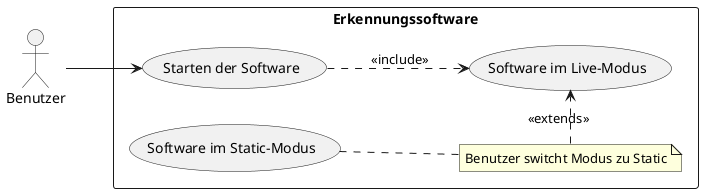@startuml
left to right direction
actor Benutzer as User
rectangle "Erkennungssoftware" {
    note "Benutzer switcht Modus zu Static" as n1
    usecase (Starten der Software) as Start
    usecase (Software im Live-Modus) as live
    usecase (Software im Static-Modus) as static
}
User --> Start
static .. n1
n1 .> live : <<extends>>
Start ..> live : <<include>>
@enduml
